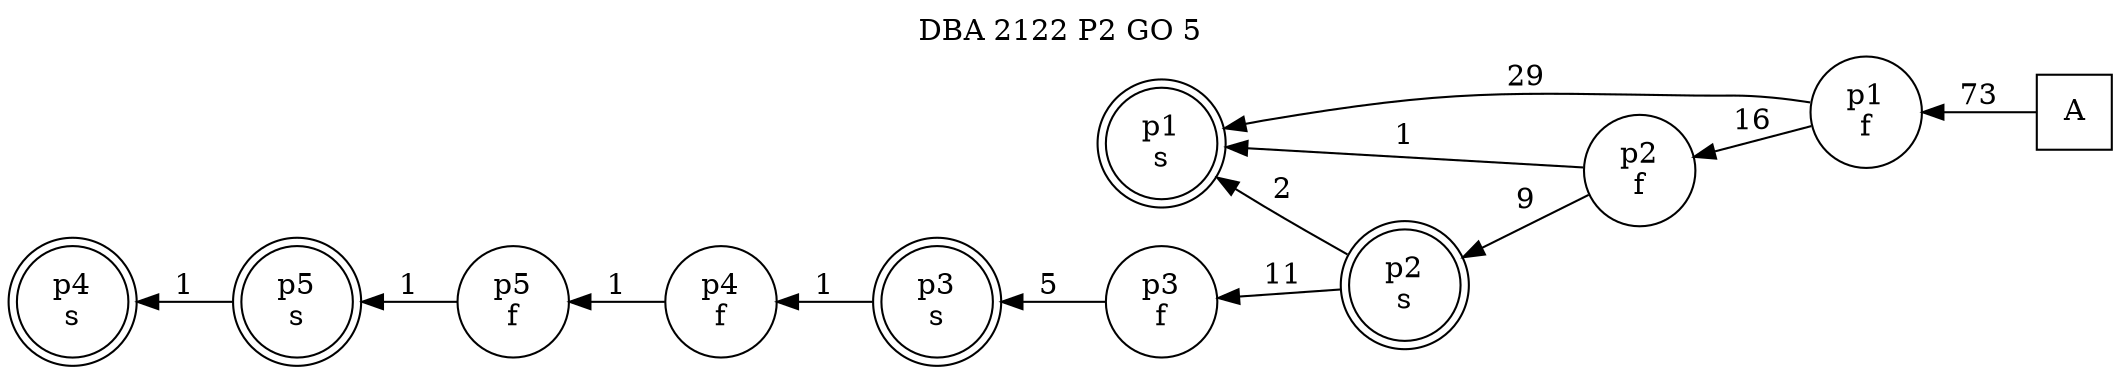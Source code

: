 digraph DBA_2122_P2_GO_5_GOOD {
labelloc="tl"
label= " DBA 2122 P2 GO 5 "
rankdir="RL";
"A" [shape="square" label="A"]
"p1_f" [shape="circle" label="p1
f"]
"p1_s" [shape="doublecircle" label="p1
s"]
"p2_f" [shape="circle" label="p2
f"]
"p2_s" [shape="doublecircle" label="p2
s"]
"p3_f" [shape="circle" label="p3
f"]
"p3_s" [shape="doublecircle" label="p3
s"]
"p4_f" [shape="circle" label="p4
f"]
"p5_f" [shape="circle" label="p5
f"]
"p5_s" [shape="doublecircle" label="p5
s"]
"p4_s" [shape="doublecircle" label="p4
s"]
"A" -> "p1_f" [ label=73]
"p1_f" -> "p1_s" [ label=29]
"p1_f" -> "p2_f" [ label=16]
"p2_f" -> "p1_s" [ label=1]
"p2_f" -> "p2_s" [ label=9]
"p2_s" -> "p1_s" [ label=2]
"p2_s" -> "p3_f" [ label=11]
"p3_f" -> "p3_s" [ label=5]
"p3_s" -> "p4_f" [ label=1]
"p4_f" -> "p5_f" [ label=1]
"p5_f" -> "p5_s" [ label=1]
"p5_s" -> "p4_s" [ label=1]
}
